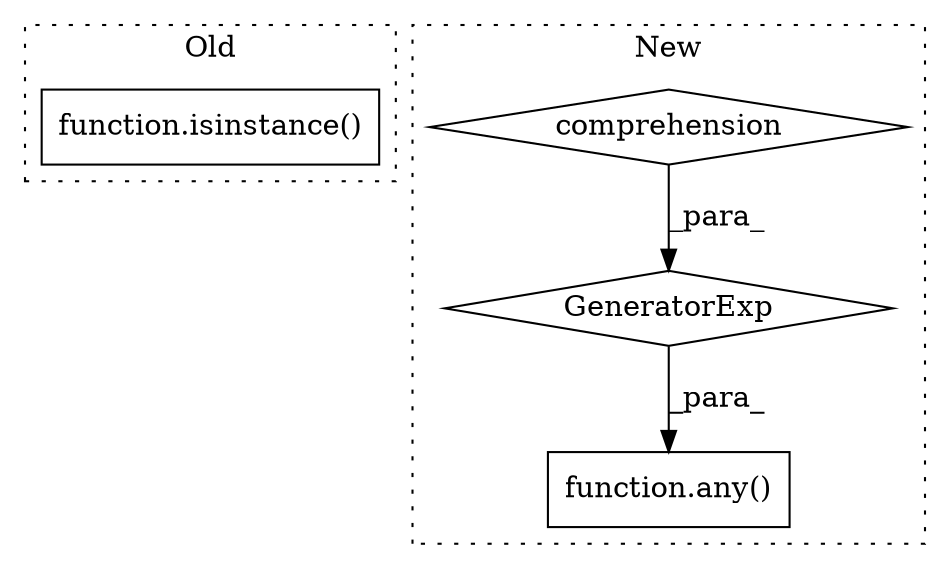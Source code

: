 digraph G {
subgraph cluster0 {
1 [label="function.isinstance()" a="75" s="7303,7338" l="11,1" shape="box"];
label = "Old";
style="dotted";
}
subgraph cluster1 {
2 [label="function.any()" a="75" s="7581,7595" l="4,43" shape="box"];
3 [label="comprehension" a="45" s="7615" l="3" shape="diamond"];
4 [label="GeneratorExp" a="55" s="7585" l="10" shape="diamond"];
label = "New";
style="dotted";
}
3 -> 4 [label="_para_"];
4 -> 2 [label="_para_"];
}